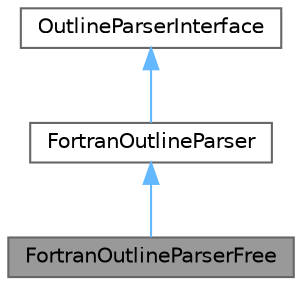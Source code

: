 digraph "FortranOutlineParserFree"
{
 // INTERACTIVE_SVG=YES
 // LATEX_PDF_SIZE
  bgcolor="transparent";
  edge [fontname=Helvetica,fontsize=10,labelfontname=Helvetica,labelfontsize=10];
  node [fontname=Helvetica,fontsize=10,shape=box,height=0.2,width=0.4];
  Node1 [label="FortranOutlineParserFree",height=0.2,width=0.4,color="gray40", fillcolor="grey60", style="filled", fontcolor="black",tooltip=" "];
  Node2 -> Node1 [dir="back",color="steelblue1",style="solid"];
  Node2 [label="FortranOutlineParser",height=0.2,width=0.4,color="gray40", fillcolor="white", style="filled",URL="$d9/d34/class_fortran_outline_parser.html",tooltip="Fortran language parser using state-based lexical scanning."];
  Node3 -> Node2 [dir="back",color="steelblue1",style="solid"];
  Node3 [label="OutlineParserInterface",height=0.2,width=0.4,color="gray40", fillcolor="white", style="filled",URL="$d5/d79/class_outline_parser_interface.html",tooltip="Abstract interface for outline parsers."];
}
